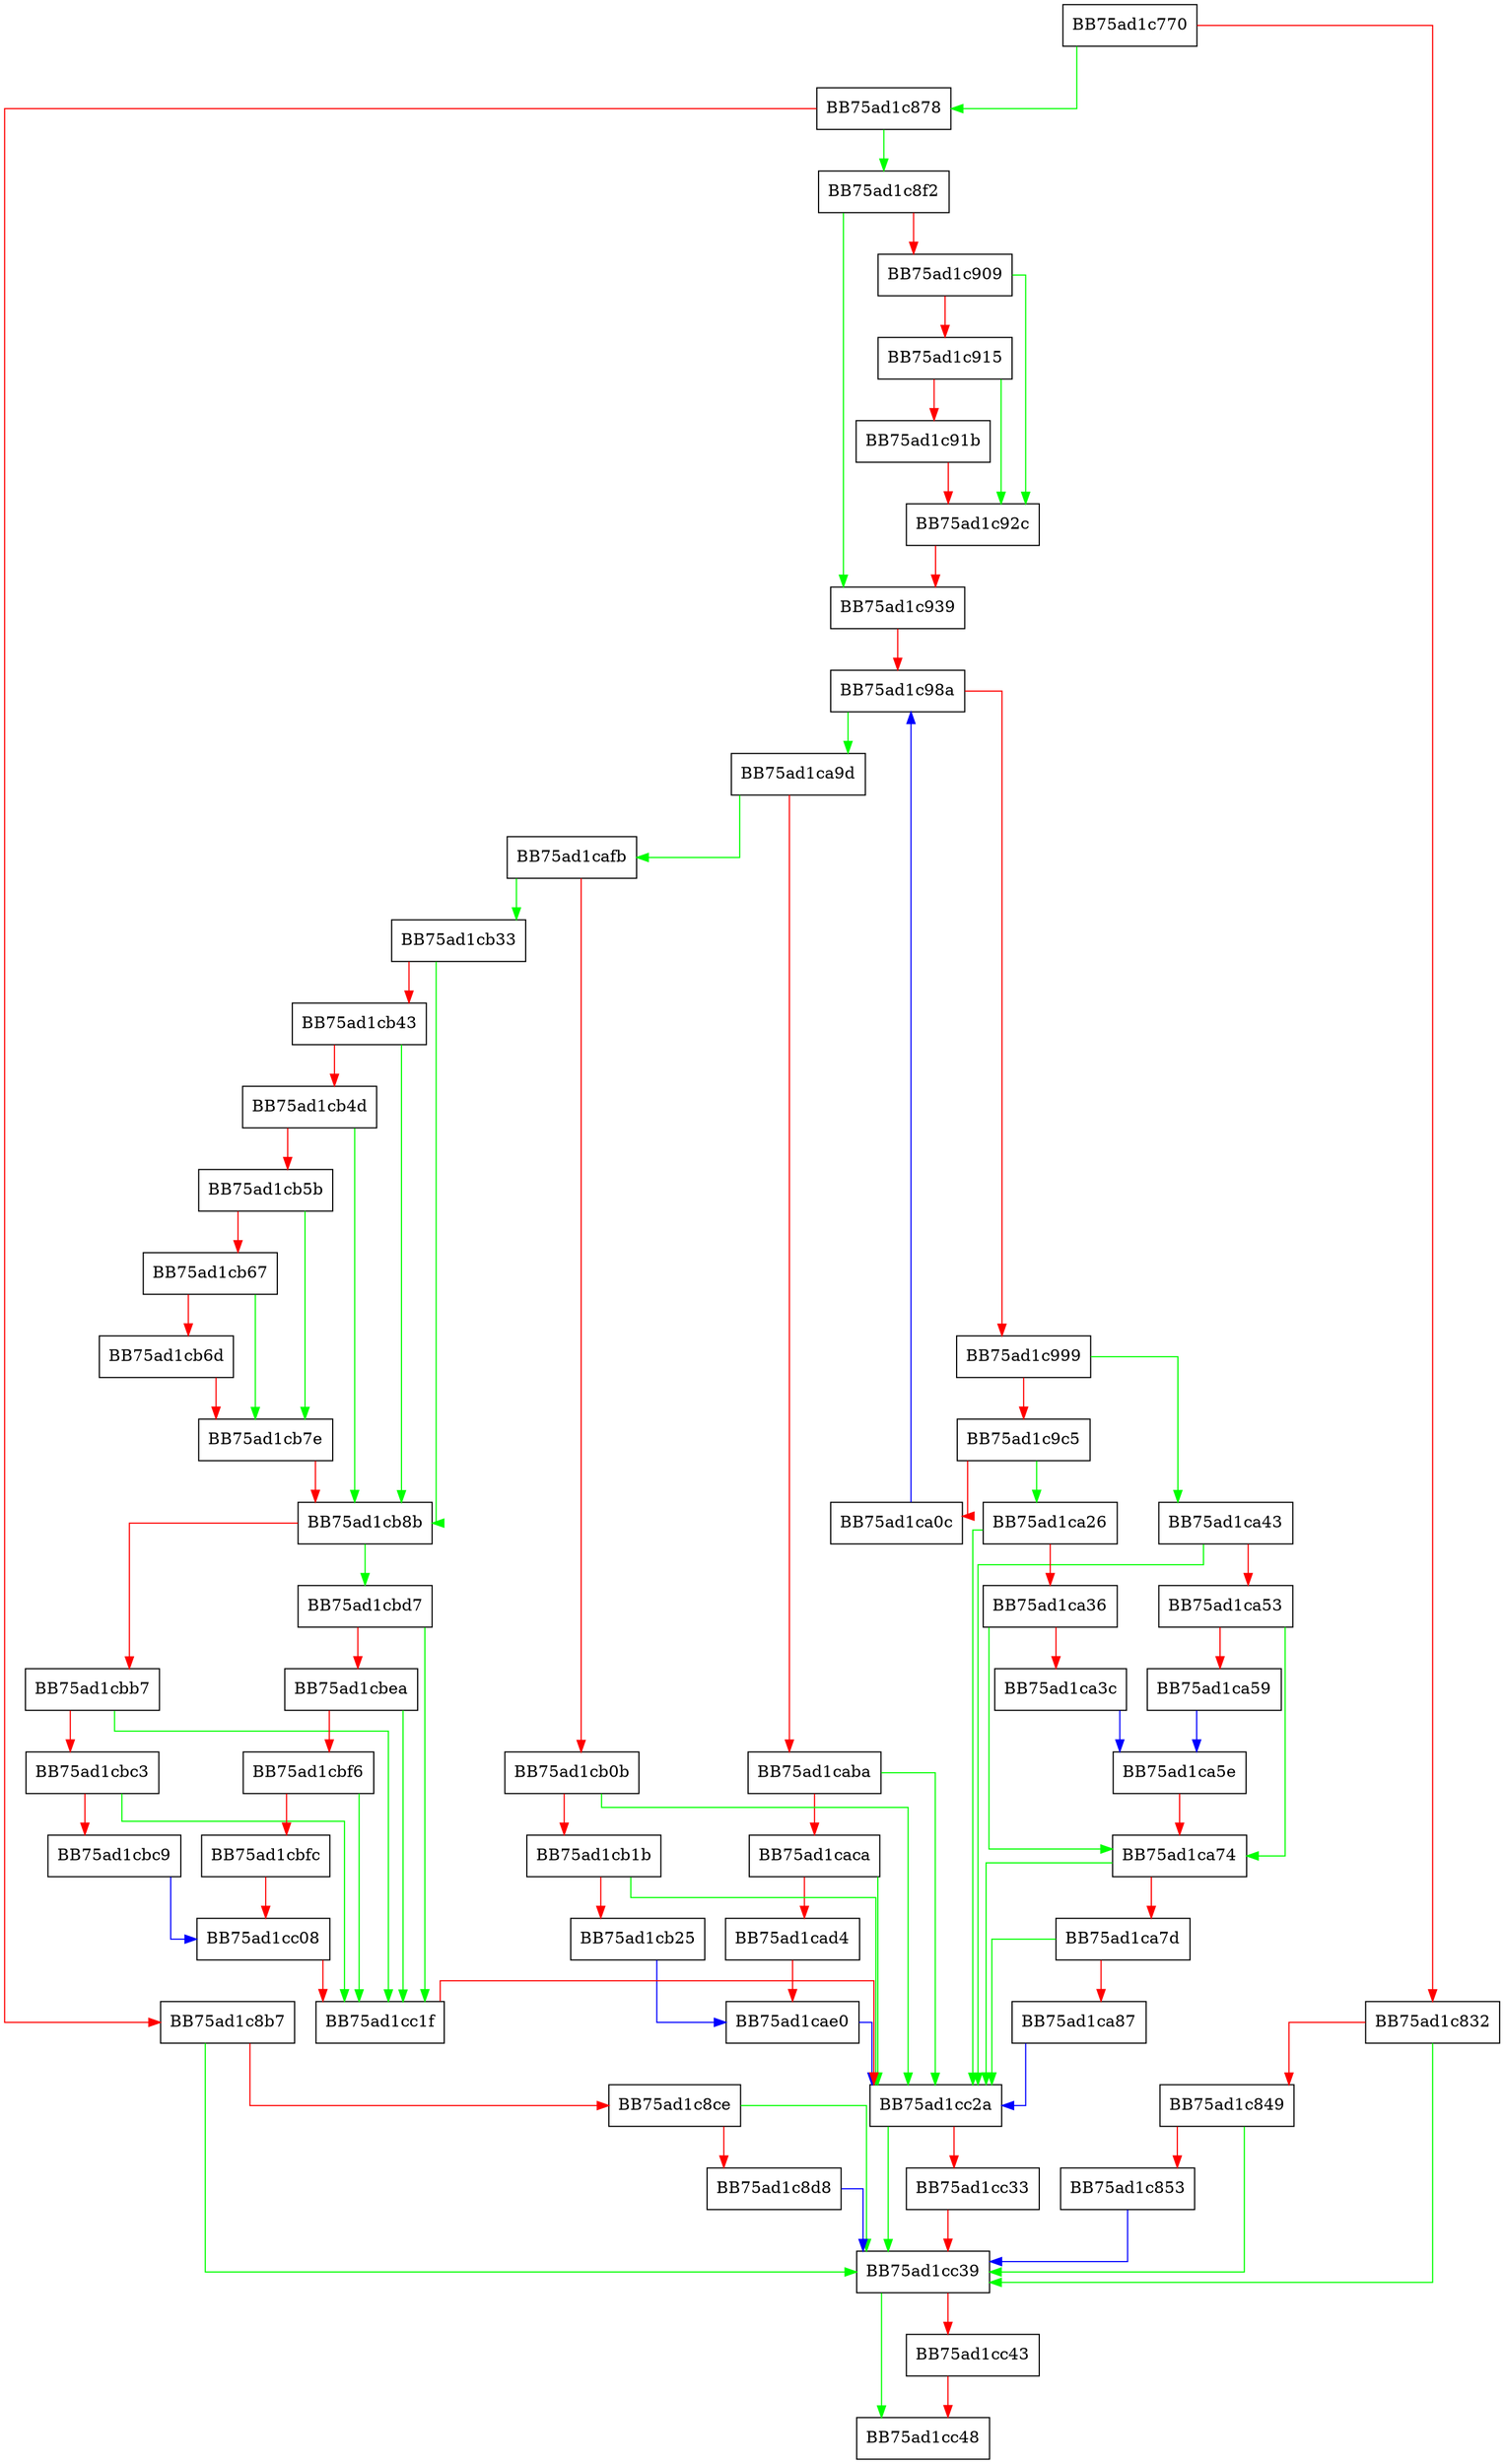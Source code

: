 digraph Unpack {
  node [shape="box"];
  graph [splines=ortho];
  BB75ad1c770 -> BB75ad1c878 [color="green"];
  BB75ad1c770 -> BB75ad1c832 [color="red"];
  BB75ad1c832 -> BB75ad1cc39 [color="green"];
  BB75ad1c832 -> BB75ad1c849 [color="red"];
  BB75ad1c849 -> BB75ad1cc39 [color="green"];
  BB75ad1c849 -> BB75ad1c853 [color="red"];
  BB75ad1c853 -> BB75ad1cc39 [color="blue"];
  BB75ad1c878 -> BB75ad1c8f2 [color="green"];
  BB75ad1c878 -> BB75ad1c8b7 [color="red"];
  BB75ad1c8b7 -> BB75ad1cc39 [color="green"];
  BB75ad1c8b7 -> BB75ad1c8ce [color="red"];
  BB75ad1c8ce -> BB75ad1cc39 [color="green"];
  BB75ad1c8ce -> BB75ad1c8d8 [color="red"];
  BB75ad1c8d8 -> BB75ad1cc39 [color="blue"];
  BB75ad1c8f2 -> BB75ad1c939 [color="green"];
  BB75ad1c8f2 -> BB75ad1c909 [color="red"];
  BB75ad1c909 -> BB75ad1c92c [color="green"];
  BB75ad1c909 -> BB75ad1c915 [color="red"];
  BB75ad1c915 -> BB75ad1c92c [color="green"];
  BB75ad1c915 -> BB75ad1c91b [color="red"];
  BB75ad1c91b -> BB75ad1c92c [color="red"];
  BB75ad1c92c -> BB75ad1c939 [color="red"];
  BB75ad1c939 -> BB75ad1c98a [color="red"];
  BB75ad1c98a -> BB75ad1ca9d [color="green"];
  BB75ad1c98a -> BB75ad1c999 [color="red"];
  BB75ad1c999 -> BB75ad1ca43 [color="green"];
  BB75ad1c999 -> BB75ad1c9c5 [color="red"];
  BB75ad1c9c5 -> BB75ad1ca26 [color="green"];
  BB75ad1c9c5 -> BB75ad1ca0c [color="red"];
  BB75ad1ca0c -> BB75ad1c98a [color="blue"];
  BB75ad1ca26 -> BB75ad1cc2a [color="green"];
  BB75ad1ca26 -> BB75ad1ca36 [color="red"];
  BB75ad1ca36 -> BB75ad1ca74 [color="green"];
  BB75ad1ca36 -> BB75ad1ca3c [color="red"];
  BB75ad1ca3c -> BB75ad1ca5e [color="blue"];
  BB75ad1ca43 -> BB75ad1cc2a [color="green"];
  BB75ad1ca43 -> BB75ad1ca53 [color="red"];
  BB75ad1ca53 -> BB75ad1ca74 [color="green"];
  BB75ad1ca53 -> BB75ad1ca59 [color="red"];
  BB75ad1ca59 -> BB75ad1ca5e [color="blue"];
  BB75ad1ca5e -> BB75ad1ca74 [color="red"];
  BB75ad1ca74 -> BB75ad1cc2a [color="green"];
  BB75ad1ca74 -> BB75ad1ca7d [color="red"];
  BB75ad1ca7d -> BB75ad1cc2a [color="green"];
  BB75ad1ca7d -> BB75ad1ca87 [color="red"];
  BB75ad1ca87 -> BB75ad1cc2a [color="blue"];
  BB75ad1ca9d -> BB75ad1cafb [color="green"];
  BB75ad1ca9d -> BB75ad1caba [color="red"];
  BB75ad1caba -> BB75ad1cc2a [color="green"];
  BB75ad1caba -> BB75ad1caca [color="red"];
  BB75ad1caca -> BB75ad1cc2a [color="green"];
  BB75ad1caca -> BB75ad1cad4 [color="red"];
  BB75ad1cad4 -> BB75ad1cae0 [color="red"];
  BB75ad1cae0 -> BB75ad1cc2a [color="blue"];
  BB75ad1cafb -> BB75ad1cb33 [color="green"];
  BB75ad1cafb -> BB75ad1cb0b [color="red"];
  BB75ad1cb0b -> BB75ad1cc2a [color="green"];
  BB75ad1cb0b -> BB75ad1cb1b [color="red"];
  BB75ad1cb1b -> BB75ad1cc2a [color="green"];
  BB75ad1cb1b -> BB75ad1cb25 [color="red"];
  BB75ad1cb25 -> BB75ad1cae0 [color="blue"];
  BB75ad1cb33 -> BB75ad1cb8b [color="green"];
  BB75ad1cb33 -> BB75ad1cb43 [color="red"];
  BB75ad1cb43 -> BB75ad1cb8b [color="green"];
  BB75ad1cb43 -> BB75ad1cb4d [color="red"];
  BB75ad1cb4d -> BB75ad1cb8b [color="green"];
  BB75ad1cb4d -> BB75ad1cb5b [color="red"];
  BB75ad1cb5b -> BB75ad1cb7e [color="green"];
  BB75ad1cb5b -> BB75ad1cb67 [color="red"];
  BB75ad1cb67 -> BB75ad1cb7e [color="green"];
  BB75ad1cb67 -> BB75ad1cb6d [color="red"];
  BB75ad1cb6d -> BB75ad1cb7e [color="red"];
  BB75ad1cb7e -> BB75ad1cb8b [color="red"];
  BB75ad1cb8b -> BB75ad1cbd7 [color="green"];
  BB75ad1cb8b -> BB75ad1cbb7 [color="red"];
  BB75ad1cbb7 -> BB75ad1cc1f [color="green"];
  BB75ad1cbb7 -> BB75ad1cbc3 [color="red"];
  BB75ad1cbc3 -> BB75ad1cc1f [color="green"];
  BB75ad1cbc3 -> BB75ad1cbc9 [color="red"];
  BB75ad1cbc9 -> BB75ad1cc08 [color="blue"];
  BB75ad1cbd7 -> BB75ad1cc1f [color="green"];
  BB75ad1cbd7 -> BB75ad1cbea [color="red"];
  BB75ad1cbea -> BB75ad1cc1f [color="green"];
  BB75ad1cbea -> BB75ad1cbf6 [color="red"];
  BB75ad1cbf6 -> BB75ad1cc1f [color="green"];
  BB75ad1cbf6 -> BB75ad1cbfc [color="red"];
  BB75ad1cbfc -> BB75ad1cc08 [color="red"];
  BB75ad1cc08 -> BB75ad1cc1f [color="red"];
  BB75ad1cc1f -> BB75ad1cc2a [color="red"];
  BB75ad1cc2a -> BB75ad1cc39 [color="green"];
  BB75ad1cc2a -> BB75ad1cc33 [color="red"];
  BB75ad1cc33 -> BB75ad1cc39 [color="red"];
  BB75ad1cc39 -> BB75ad1cc48 [color="green"];
  BB75ad1cc39 -> BB75ad1cc43 [color="red"];
  BB75ad1cc43 -> BB75ad1cc48 [color="red"];
}